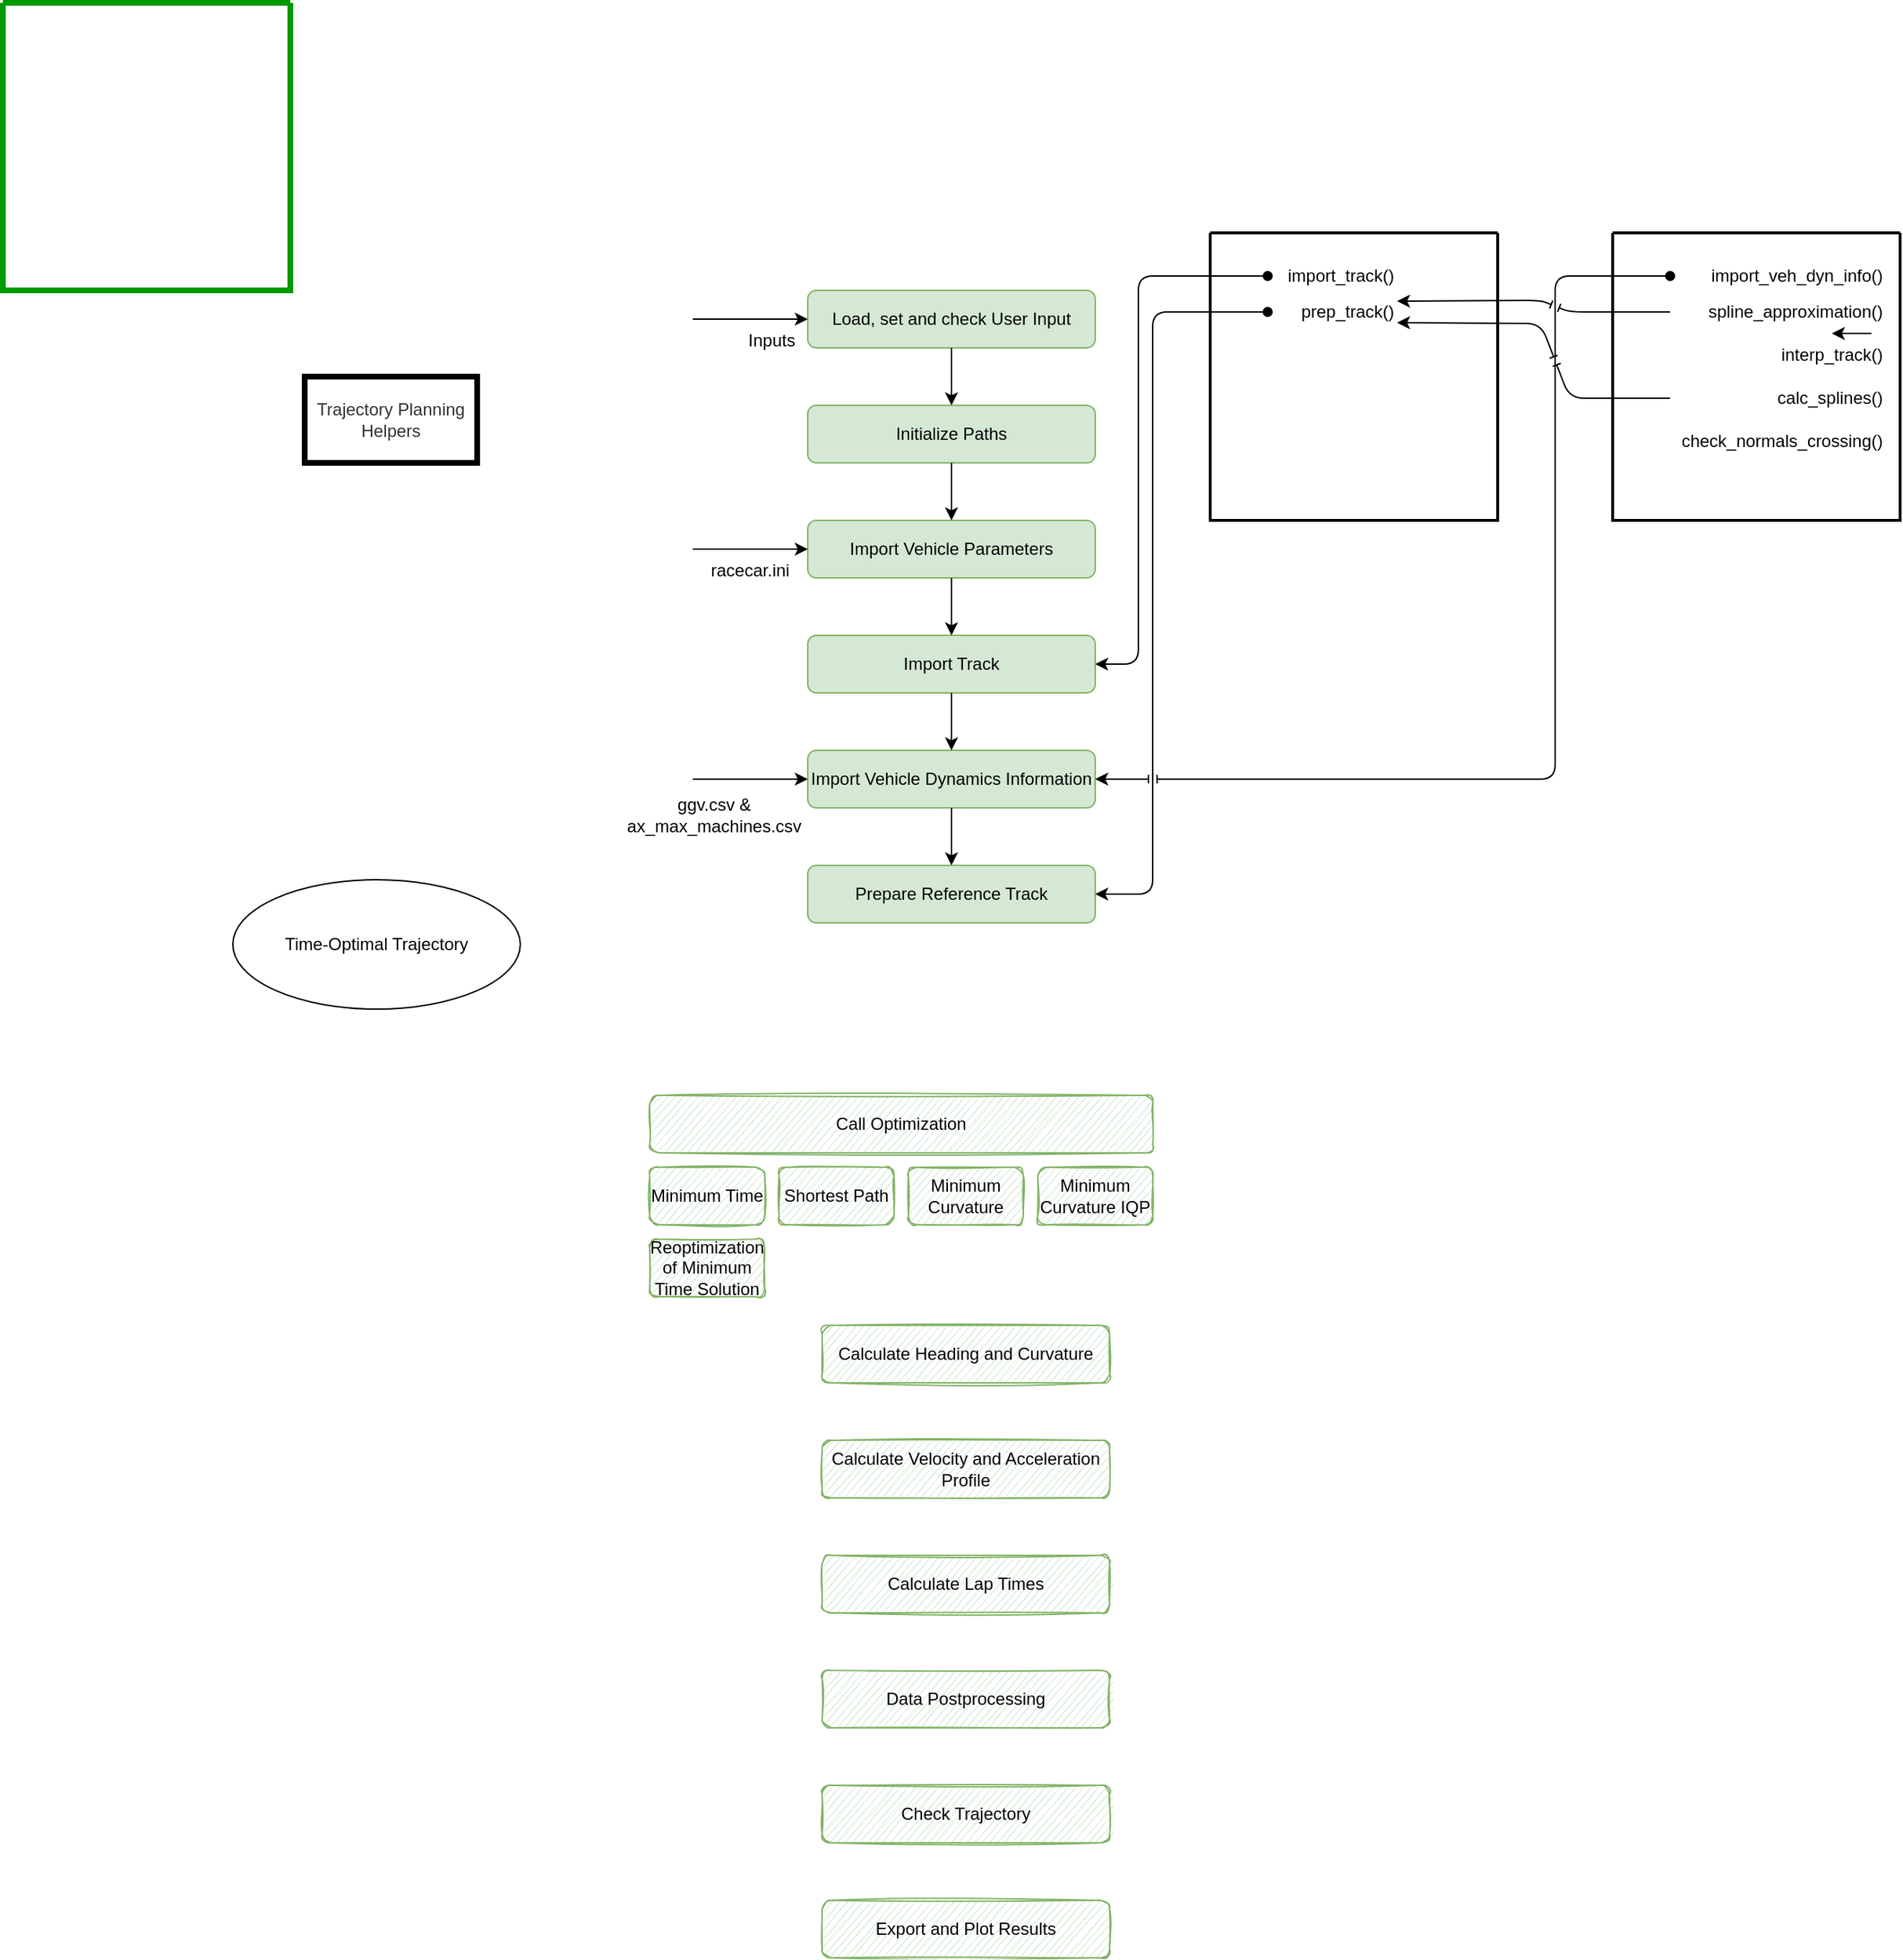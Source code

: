 <mxfile version="18.0.4" type="device"><diagram id="WZo0OZSjIQA17LQ0uh4_" name="Page-1"><mxGraphModel dx="3309" dy="612" grid="1" gridSize="10" guides="1" tooltips="1" connect="1" arrows="1" fold="1" page="1" pageScale="1" pageWidth="850" pageHeight="1100" math="0" shadow="0"><root><mxCell id="0"/><mxCell id="1" parent="0"/><mxCell id="3w1bW14ZodYQCojGUfZ8-1" value="Load, set and check User Input" style="rounded=1;whiteSpace=wrap;html=1;fillColor=#d5e8d4;strokeColor=#82b366;sketch=0;" parent="1" vertex="1"><mxGeometry x="-1360" y="400" width="200" height="40" as="geometry"/></mxCell><mxCell id="3w1bW14ZodYQCojGUfZ8-2" value="Initialize Paths" style="rounded=1;whiteSpace=wrap;html=1;fillColor=#d5e8d4;strokeColor=#82b366;sketch=0;" parent="1" vertex="1"><mxGeometry x="-1360" y="480" width="200" height="40" as="geometry"/></mxCell><mxCell id="3w1bW14ZodYQCojGUfZ8-3" value="Import Vehicle Dynamics Information" style="rounded=1;whiteSpace=wrap;html=1;fillColor=#d5e8d4;strokeColor=#82b366;sketch=0;" parent="1" vertex="1"><mxGeometry x="-1360" y="720" width="200" height="40" as="geometry"/></mxCell><mxCell id="3w1bW14ZodYQCojGUfZ8-10" value="Prepare Reference Track" style="rounded=1;whiteSpace=wrap;html=1;fillColor=#d5e8d4;strokeColor=#82b366;sketch=0;" parent="1" vertex="1"><mxGeometry x="-1360" y="800" width="200" height="40" as="geometry"/></mxCell><mxCell id="3w1bW14ZodYQCojGUfZ8-13" value="Call Optimization" style="rounded=1;whiteSpace=wrap;html=1;fillColor=#d5e8d4;strokeColor=#82b366;sketch=1;" parent="1" vertex="1"><mxGeometry x="-1470" y="960" width="350" height="40" as="geometry"/></mxCell><mxCell id="3w1bW14ZodYQCojGUfZ8-14" value="Shortest Path" style="rounded=1;whiteSpace=wrap;html=1;fillColor=#d5e8d4;strokeColor=#82b366;sketch=1;" parent="1" vertex="1"><mxGeometry x="-1380" y="1010" width="80" height="40" as="geometry"/></mxCell><mxCell id="3w1bW14ZodYQCojGUfZ8-15" value="Minimum Curvature" style="rounded=1;whiteSpace=wrap;html=1;fillColor=#d5e8d4;strokeColor=#82b366;sketch=1;" parent="1" vertex="1"><mxGeometry x="-1290" y="1010" width="80" height="40" as="geometry"/></mxCell><mxCell id="3w1bW14ZodYQCojGUfZ8-16" value="Minimum Curvature IQP" style="rounded=1;whiteSpace=wrap;html=1;fillColor=#d5e8d4;strokeColor=#82b366;sketch=1;" parent="1" vertex="1"><mxGeometry x="-1200" y="1010" width="80" height="40" as="geometry"/></mxCell><mxCell id="3w1bW14ZodYQCojGUfZ8-17" value="Minimum Time" style="rounded=1;whiteSpace=wrap;html=1;fillColor=#d5e8d4;strokeColor=#82b366;sketch=1;" parent="1" vertex="1"><mxGeometry x="-1470" y="1010" width="80" height="40" as="geometry"/></mxCell><mxCell id="3w1bW14ZodYQCojGUfZ8-21" value="Time-Optimal Trajectory" style="ellipse;whiteSpace=wrap;html=1;sketch=0;" parent="1" vertex="1"><mxGeometry x="-1760" y="810" width="200" height="90" as="geometry"/></mxCell><mxCell id="3w1bW14ZodYQCojGUfZ8-22" value="Reoptimization of Minimum Time Solution" style="rounded=1;whiteSpace=wrap;html=1;fillColor=#d5e8d4;strokeColor=#82b366;sketch=1;" parent="1" vertex="1"><mxGeometry x="-1470" y="1060" width="80" height="40" as="geometry"/></mxCell><mxCell id="3w1bW14ZodYQCojGUfZ8-23" value="Calculate Heading and Curvature" style="rounded=1;whiteSpace=wrap;html=1;fillColor=#d5e8d4;strokeColor=#82b366;sketch=1;" parent="1" vertex="1"><mxGeometry x="-1350" y="1120" width="200" height="40" as="geometry"/></mxCell><mxCell id="3w1bW14ZodYQCojGUfZ8-24" value="Calculate Velocity and Acceleration Profile" style="rounded=1;whiteSpace=wrap;html=1;fillColor=#d5e8d4;strokeColor=#82b366;sketch=1;" parent="1" vertex="1"><mxGeometry x="-1350" y="1200" width="200" height="40" as="geometry"/></mxCell><mxCell id="3w1bW14ZodYQCojGUfZ8-25" value="Calculate Lap Times" style="rounded=1;whiteSpace=wrap;html=1;fillColor=#d5e8d4;strokeColor=#82b366;sketch=1;" parent="1" vertex="1"><mxGeometry x="-1350" y="1280" width="200" height="40" as="geometry"/></mxCell><mxCell id="3w1bW14ZodYQCojGUfZ8-26" value="Data Postprocessing" style="rounded=1;whiteSpace=wrap;html=1;fillColor=#d5e8d4;strokeColor=#82b366;sketch=1;" parent="1" vertex="1"><mxGeometry x="-1350" y="1360" width="200" height="40" as="geometry"/></mxCell><mxCell id="3w1bW14ZodYQCojGUfZ8-27" value="Check Trajectory" style="rounded=1;whiteSpace=wrap;html=1;fillColor=#d5e8d4;strokeColor=#82b366;sketch=1;" parent="1" vertex="1"><mxGeometry x="-1350" y="1440" width="200" height="40" as="geometry"/></mxCell><mxCell id="3w1bW14ZodYQCojGUfZ8-28" value="Export and Plot Results" style="rounded=1;whiteSpace=wrap;html=1;fillColor=#d5e8d4;strokeColor=#82b366;sketch=1;" parent="1" vertex="1"><mxGeometry x="-1350" y="1520" width="200" height="40" as="geometry"/></mxCell><mxCell id="aYXcGIJK8YRvF0DBITLk-1" value="" style="swimlane;startSize=0;strokeColor=#009900;strokeWidth=4;" parent="1" vertex="1"><mxGeometry x="-1920" y="200" width="200" height="200" as="geometry"/></mxCell><mxCell id="elaSpx5sxmiIvxlVO_4X-2" value="Import Vehicle Parameters" style="rounded=1;whiteSpace=wrap;html=1;fillColor=#d5e8d4;strokeColor=#82b366;sketch=0;" vertex="1" parent="1"><mxGeometry x="-1360" y="560" width="200" height="40" as="geometry"/></mxCell><mxCell id="elaSpx5sxmiIvxlVO_4X-3" value="racecar.ini" style="text;html=1;strokeColor=none;fillColor=none;align=center;verticalAlign=middle;whiteSpace=wrap;rounded=0;sketch=0;fillStyle=solid;fontFamily=Helvetica;" vertex="1" parent="1"><mxGeometry x="-1440" y="580" width="80" height="30" as="geometry"/></mxCell><mxCell id="elaSpx5sxmiIvxlVO_4X-4" value="Import Track" style="rounded=1;whiteSpace=wrap;html=1;fillColor=#d5e8d4;strokeColor=#82b366;sketch=0;" vertex="1" parent="1"><mxGeometry x="-1360" y="640" width="200" height="40" as="geometry"/></mxCell><mxCell id="elaSpx5sxmiIvxlVO_4X-5" value="ggv.csv &amp;amp; ax_max_machines.csv" style="text;html=1;strokeColor=none;fillColor=none;align=center;verticalAlign=middle;whiteSpace=wrap;rounded=0;sketch=0;fillStyle=solid;fontFamily=Helvetica;" vertex="1" parent="1"><mxGeometry x="-1490" y="750" width="130" height="30" as="geometry"/></mxCell><mxCell id="elaSpx5sxmiIvxlVO_4X-10" value="Trajectory Planning Helpers" style="rounded=0;whiteSpace=wrap;html=1;sketch=0;fillColor=none;strokeColor=#000000;strokeWidth=4;fontColor=#333333;" vertex="1" parent="1"><mxGeometry x="-1710" y="460" width="120" height="60" as="geometry"/></mxCell><mxCell id="elaSpx5sxmiIvxlVO_4X-12" value="" style="endArrow=classic;html=1;rounded=0;strokeColor=#000000;strokeWidth=1;entryX=0.5;entryY=0;entryDx=0;entryDy=0;exitX=0.5;exitY=1;exitDx=0;exitDy=0;" edge="1" parent="1" source="3w1bW14ZodYQCojGUfZ8-1" target="3w1bW14ZodYQCojGUfZ8-2"><mxGeometry width="50" height="50" relative="1" as="geometry"><mxPoint x="-1560" y="590" as="sourcePoint"/><mxPoint x="-1510" y="540" as="targetPoint"/></mxGeometry></mxCell><mxCell id="elaSpx5sxmiIvxlVO_4X-13" value="" style="endArrow=classic;html=1;rounded=0;strokeColor=#000000;strokeWidth=1;entryX=0.5;entryY=0;entryDx=0;entryDy=0;exitX=0.5;exitY=1;exitDx=0;exitDy=0;" edge="1" parent="1" source="3w1bW14ZodYQCojGUfZ8-2" target="elaSpx5sxmiIvxlVO_4X-2"><mxGeometry width="50" height="50" relative="1" as="geometry"><mxPoint x="-1250" y="450" as="sourcePoint"/><mxPoint x="-1250" y="490" as="targetPoint"/></mxGeometry></mxCell><mxCell id="elaSpx5sxmiIvxlVO_4X-17" value="" style="endArrow=classic;html=1;rounded=0;strokeColor=#000000;strokeWidth=1;entryX=0.5;entryY=0;entryDx=0;entryDy=0;exitX=0.5;exitY=1;exitDx=0;exitDy=0;" edge="1" parent="1" source="elaSpx5sxmiIvxlVO_4X-2" target="elaSpx5sxmiIvxlVO_4X-4"><mxGeometry width="50" height="50" relative="1" as="geometry"><mxPoint x="-1250" y="530" as="sourcePoint"/><mxPoint x="-1250" y="570" as="targetPoint"/></mxGeometry></mxCell><mxCell id="elaSpx5sxmiIvxlVO_4X-18" value="" style="endArrow=classic;html=1;rounded=0;strokeColor=#000000;strokeWidth=1;entryX=0.5;entryY=0;entryDx=0;entryDy=0;exitX=0.5;exitY=1;exitDx=0;exitDy=0;" edge="1" parent="1" source="elaSpx5sxmiIvxlVO_4X-4" target="3w1bW14ZodYQCojGUfZ8-3"><mxGeometry width="50" height="50" relative="1" as="geometry"><mxPoint x="-1250" y="610" as="sourcePoint"/><mxPoint x="-1250" y="650" as="targetPoint"/></mxGeometry></mxCell><mxCell id="elaSpx5sxmiIvxlVO_4X-19" value="" style="endArrow=classic;html=1;rounded=0;strokeColor=#000000;strokeWidth=1;entryX=0.5;entryY=0;entryDx=0;entryDy=0;exitX=0.5;exitY=1;exitDx=0;exitDy=0;" edge="1" parent="1" source="3w1bW14ZodYQCojGUfZ8-3" target="3w1bW14ZodYQCojGUfZ8-10"><mxGeometry width="50" height="50" relative="1" as="geometry"><mxPoint x="-1250" y="690" as="sourcePoint"/><mxPoint x="-1250" y="730" as="targetPoint"/></mxGeometry></mxCell><mxCell id="elaSpx5sxmiIvxlVO_4X-21" value="" style="endArrow=classic;html=1;strokeColor=#000000;strokeWidth=1;curved=1;entryX=0;entryY=0.5;entryDx=0;entryDy=0;" edge="1" parent="1" target="3w1bW14ZodYQCojGUfZ8-1"><mxGeometry width="50" height="50" relative="1" as="geometry"><mxPoint x="-1440" y="420" as="sourcePoint"/><mxPoint x="-1500" y="530" as="targetPoint"/></mxGeometry></mxCell><mxCell id="elaSpx5sxmiIvxlVO_4X-22" value="Inputs" style="text;html=1;strokeColor=none;fillColor=none;align=center;verticalAlign=middle;whiteSpace=wrap;rounded=0;sketch=0;" vertex="1" parent="1"><mxGeometry x="-1410" y="420" width="50" height="30" as="geometry"/></mxCell><mxCell id="elaSpx5sxmiIvxlVO_4X-23" value="" style="endArrow=classic;html=1;strokeColor=#000000;strokeWidth=1;curved=1;entryX=1;entryY=0;entryDx=0;entryDy=0;exitX=0;exitY=0;exitDx=0;exitDy=0;" edge="1" parent="1" source="elaSpx5sxmiIvxlVO_4X-3" target="elaSpx5sxmiIvxlVO_4X-3"><mxGeometry width="50" height="50" relative="1" as="geometry"><mxPoint x="-1500" y="620" as="sourcePoint"/><mxPoint x="-1450" y="570" as="targetPoint"/></mxGeometry></mxCell><mxCell id="elaSpx5sxmiIvxlVO_4X-24" value="" style="swimlane;startSize=0;strokeColor=#000000;strokeWidth=2;" vertex="1" parent="1"><mxGeometry x="-1080" y="360" width="200" height="200" as="geometry"/></mxCell><mxCell id="3w1bW14ZodYQCojGUfZ8-8" value="import_track()" style="text;html=1;strokeColor=none;fillColor=none;align=right;verticalAlign=middle;whiteSpace=wrap;rounded=0;sketch=0;fillStyle=solid;fontFamily=Helvetica;" parent="elaSpx5sxmiIvxlVO_4X-24" vertex="1"><mxGeometry x="40" y="20" width="90" height="20" as="geometry"/></mxCell><mxCell id="3w1bW14ZodYQCojGUfZ8-11" value="prep_track()" style="text;html=1;strokeColor=none;fillColor=none;align=right;verticalAlign=middle;whiteSpace=wrap;rounded=0;sketch=0;fillStyle=solid;fontFamily=Helvetica;" parent="elaSpx5sxmiIvxlVO_4X-24" vertex="1"><mxGeometry x="40" y="40" width="90" height="30" as="geometry"/></mxCell><mxCell id="elaSpx5sxmiIvxlVO_4X-25" value="" style="endArrow=classic;html=1;strokeColor=#000000;strokeWidth=1;entryX=1;entryY=0.5;entryDx=0;entryDy=0;exitX=0;exitY=0.5;exitDx=0;exitDy=0;startArrow=oval;startFill=1;rounded=1;" edge="1" parent="1" source="3w1bW14ZodYQCojGUfZ8-8" target="elaSpx5sxmiIvxlVO_4X-4"><mxGeometry width="50" height="50" relative="1" as="geometry"><mxPoint x="-1070" y="640" as="sourcePoint"/><mxPoint x="-1020" y="590" as="targetPoint"/><Array as="points"><mxPoint x="-1130" y="390"/><mxPoint x="-1130" y="660"/></Array></mxGeometry></mxCell><mxCell id="elaSpx5sxmiIvxlVO_4X-26" value="" style="endArrow=classic;html=1;strokeColor=#000000;strokeWidth=1;curved=1;entryX=1;entryY=0;entryDx=0;entryDy=0;exitX=0;exitY=0;exitDx=0;exitDy=0;" edge="1" parent="1"><mxGeometry width="50" height="50" relative="1" as="geometry"><mxPoint x="-1440" y="740" as="sourcePoint"/><mxPoint x="-1360" y="740" as="targetPoint"/></mxGeometry></mxCell><mxCell id="elaSpx5sxmiIvxlVO_4X-27" value="" style="swimlane;startSize=0;strokeColor=#000000;strokeWidth=2;" vertex="1" parent="1"><mxGeometry x="-800" y="360" width="200" height="200" as="geometry"/></mxCell><mxCell id="elaSpx5sxmiIvxlVO_4X-28" value="&lt;span style=&quot;text-align: center;&quot;&gt;import_veh_dyn_info()&lt;/span&gt;" style="text;html=1;strokeColor=none;fillColor=none;align=right;verticalAlign=middle;whiteSpace=wrap;rounded=0;sketch=0;fillStyle=solid;fontFamily=Helvetica;" vertex="1" parent="elaSpx5sxmiIvxlVO_4X-27"><mxGeometry x="40" y="20" width="150" height="20" as="geometry"/></mxCell><mxCell id="elaSpx5sxmiIvxlVO_4X-6" value="spline_approximation()" style="text;html=1;strokeColor=none;fillColor=none;align=right;verticalAlign=middle;whiteSpace=wrap;rounded=0;sketch=0;fillStyle=solid;fontFamily=Helvetica;" vertex="1" parent="elaSpx5sxmiIvxlVO_4X-27"><mxGeometry x="40" y="40" width="150" height="30" as="geometry"/></mxCell><mxCell id="elaSpx5sxmiIvxlVO_4X-7" value="interp_track()" style="text;html=1;strokeColor=none;fillColor=none;align=right;verticalAlign=middle;whiteSpace=wrap;rounded=0;sketch=0;fillStyle=solid;fontFamily=Helvetica;" vertex="1" parent="elaSpx5sxmiIvxlVO_4X-27"><mxGeometry x="40" y="70" width="150" height="30" as="geometry"/></mxCell><mxCell id="elaSpx5sxmiIvxlVO_4X-8" value="calc_splines()" style="text;html=1;strokeColor=none;fillColor=none;align=right;verticalAlign=middle;whiteSpace=wrap;rounded=0;sketch=0;fillStyle=solid;fontFamily=Helvetica;" vertex="1" parent="elaSpx5sxmiIvxlVO_4X-27"><mxGeometry x="40" y="100" width="150" height="30" as="geometry"/></mxCell><mxCell id="elaSpx5sxmiIvxlVO_4X-9" value="check_normals_crossing()" style="text;html=1;strokeColor=none;fillColor=none;align=right;verticalAlign=middle;whiteSpace=wrap;rounded=0;sketch=0;fillStyle=solid;fontFamily=Helvetica;" vertex="1" parent="elaSpx5sxmiIvxlVO_4X-27"><mxGeometry x="40" y="130" width="150" height="30" as="geometry"/></mxCell><mxCell id="elaSpx5sxmiIvxlVO_4X-29" value="" style="endArrow=classic;html=1;strokeColor=#000000;strokeWidth=1;entryX=1;entryY=0.5;entryDx=0;entryDy=0;exitX=0;exitY=0.5;exitDx=0;exitDy=0;rounded=1;startArrow=oval;startFill=1;" edge="1" parent="1" source="3w1bW14ZodYQCojGUfZ8-11" target="3w1bW14ZodYQCojGUfZ8-10"><mxGeometry width="50" height="50" relative="1" as="geometry"><mxPoint x="-1030" y="820" as="sourcePoint"/><mxPoint x="-980" y="770" as="targetPoint"/><Array as="points"><mxPoint x="-1120" y="415"/><mxPoint x="-1120" y="820"/></Array></mxGeometry></mxCell><mxCell id="elaSpx5sxmiIvxlVO_4X-16" value="" style="endArrow=classic;html=1;strokeColor=#000000;strokeWidth=1;exitX=0;exitY=0.5;exitDx=0;exitDy=0;align=right;startArrow=oval;startFill=1;rounded=1;jumpStyle=line;jumpSize=6;entryX=1;entryY=0.5;entryDx=0;entryDy=0;" edge="1" parent="1" source="elaSpx5sxmiIvxlVO_4X-28" target="3w1bW14ZodYQCojGUfZ8-3"><mxGeometry width="50" height="50" relative="1" as="geometry"><mxPoint x="-880" y="740" as="sourcePoint"/><mxPoint x="-1080" y="740" as="targetPoint"/><Array as="points"><mxPoint x="-840" y="390"/><mxPoint x="-840" y="740"/></Array></mxGeometry></mxCell><mxCell id="elaSpx5sxmiIvxlVO_4X-31" value="" style="endArrow=classic;html=1;rounded=1;strokeColor=#000000;strokeWidth=1;jumpStyle=line;jumpSize=6;entryX=1;entryY=0.25;entryDx=0;entryDy=0;exitX=0;exitY=0.5;exitDx=0;exitDy=0;" edge="1" parent="1" source="elaSpx5sxmiIvxlVO_4X-6" target="3w1bW14ZodYQCojGUfZ8-11"><mxGeometry width="50" height="50" relative="1" as="geometry"><mxPoint x="-760" y="680" as="sourcePoint"/><mxPoint x="-710" y="630" as="targetPoint"/><Array as="points"><mxPoint x="-830" y="415"/><mxPoint x="-850" y="407"/></Array></mxGeometry></mxCell><mxCell id="elaSpx5sxmiIvxlVO_4X-32" value="" style="endArrow=classic;html=1;rounded=1;strokeColor=#000000;strokeWidth=1;jumpStyle=line;jumpSize=6;entryX=1;entryY=0.75;entryDx=0;entryDy=0;exitX=0;exitY=0.5;exitDx=0;exitDy=0;" edge="1" parent="1" source="elaSpx5sxmiIvxlVO_4X-8" target="3w1bW14ZodYQCojGUfZ8-11"><mxGeometry width="50" height="50" relative="1" as="geometry"><mxPoint x="-780" y="650" as="sourcePoint"/><mxPoint x="-730" y="600" as="targetPoint"/><Array as="points"><mxPoint x="-830" y="475"/><mxPoint x="-850" y="423"/></Array></mxGeometry></mxCell><mxCell id="elaSpx5sxmiIvxlVO_4X-34" value="" style="endArrow=classic;html=1;rounded=1;strokeColor=#000000;strokeWidth=1;jumpStyle=line;jumpSize=6;entryX=0.75;entryY=0;entryDx=0;entryDy=0;" edge="1" parent="1" target="elaSpx5sxmiIvxlVO_4X-7"><mxGeometry width="50" height="50" relative="1" as="geometry"><mxPoint x="-620" y="430" as="sourcePoint"/><mxPoint x="-540" y="380" as="targetPoint"/></mxGeometry></mxCell></root></mxGraphModel></diagram></mxfile>